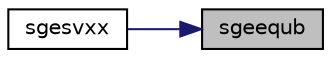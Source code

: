 digraph "sgeequb"
{
 // LATEX_PDF_SIZE
  edge [fontname="Helvetica",fontsize="10",labelfontname="Helvetica",labelfontsize="10"];
  node [fontname="Helvetica",fontsize="10",shape=record];
  rankdir="RL";
  Node1 [label="sgeequb",height=0.2,width=0.4,color="black", fillcolor="grey75", style="filled", fontcolor="black",tooltip="SGEEQUB"];
  Node1 -> Node2 [dir="back",color="midnightblue",fontsize="10",style="solid",fontname="Helvetica"];
  Node2 [label="sgesvxx",height=0.2,width=0.4,color="black", fillcolor="white", style="filled",URL="$sgesvxx_8f.html#ad499b2a1b47541ff7f97aaaca16025e9",tooltip="SGESVXX computes the solution to system of linear equations A * X = B for GE matrices"];
}
